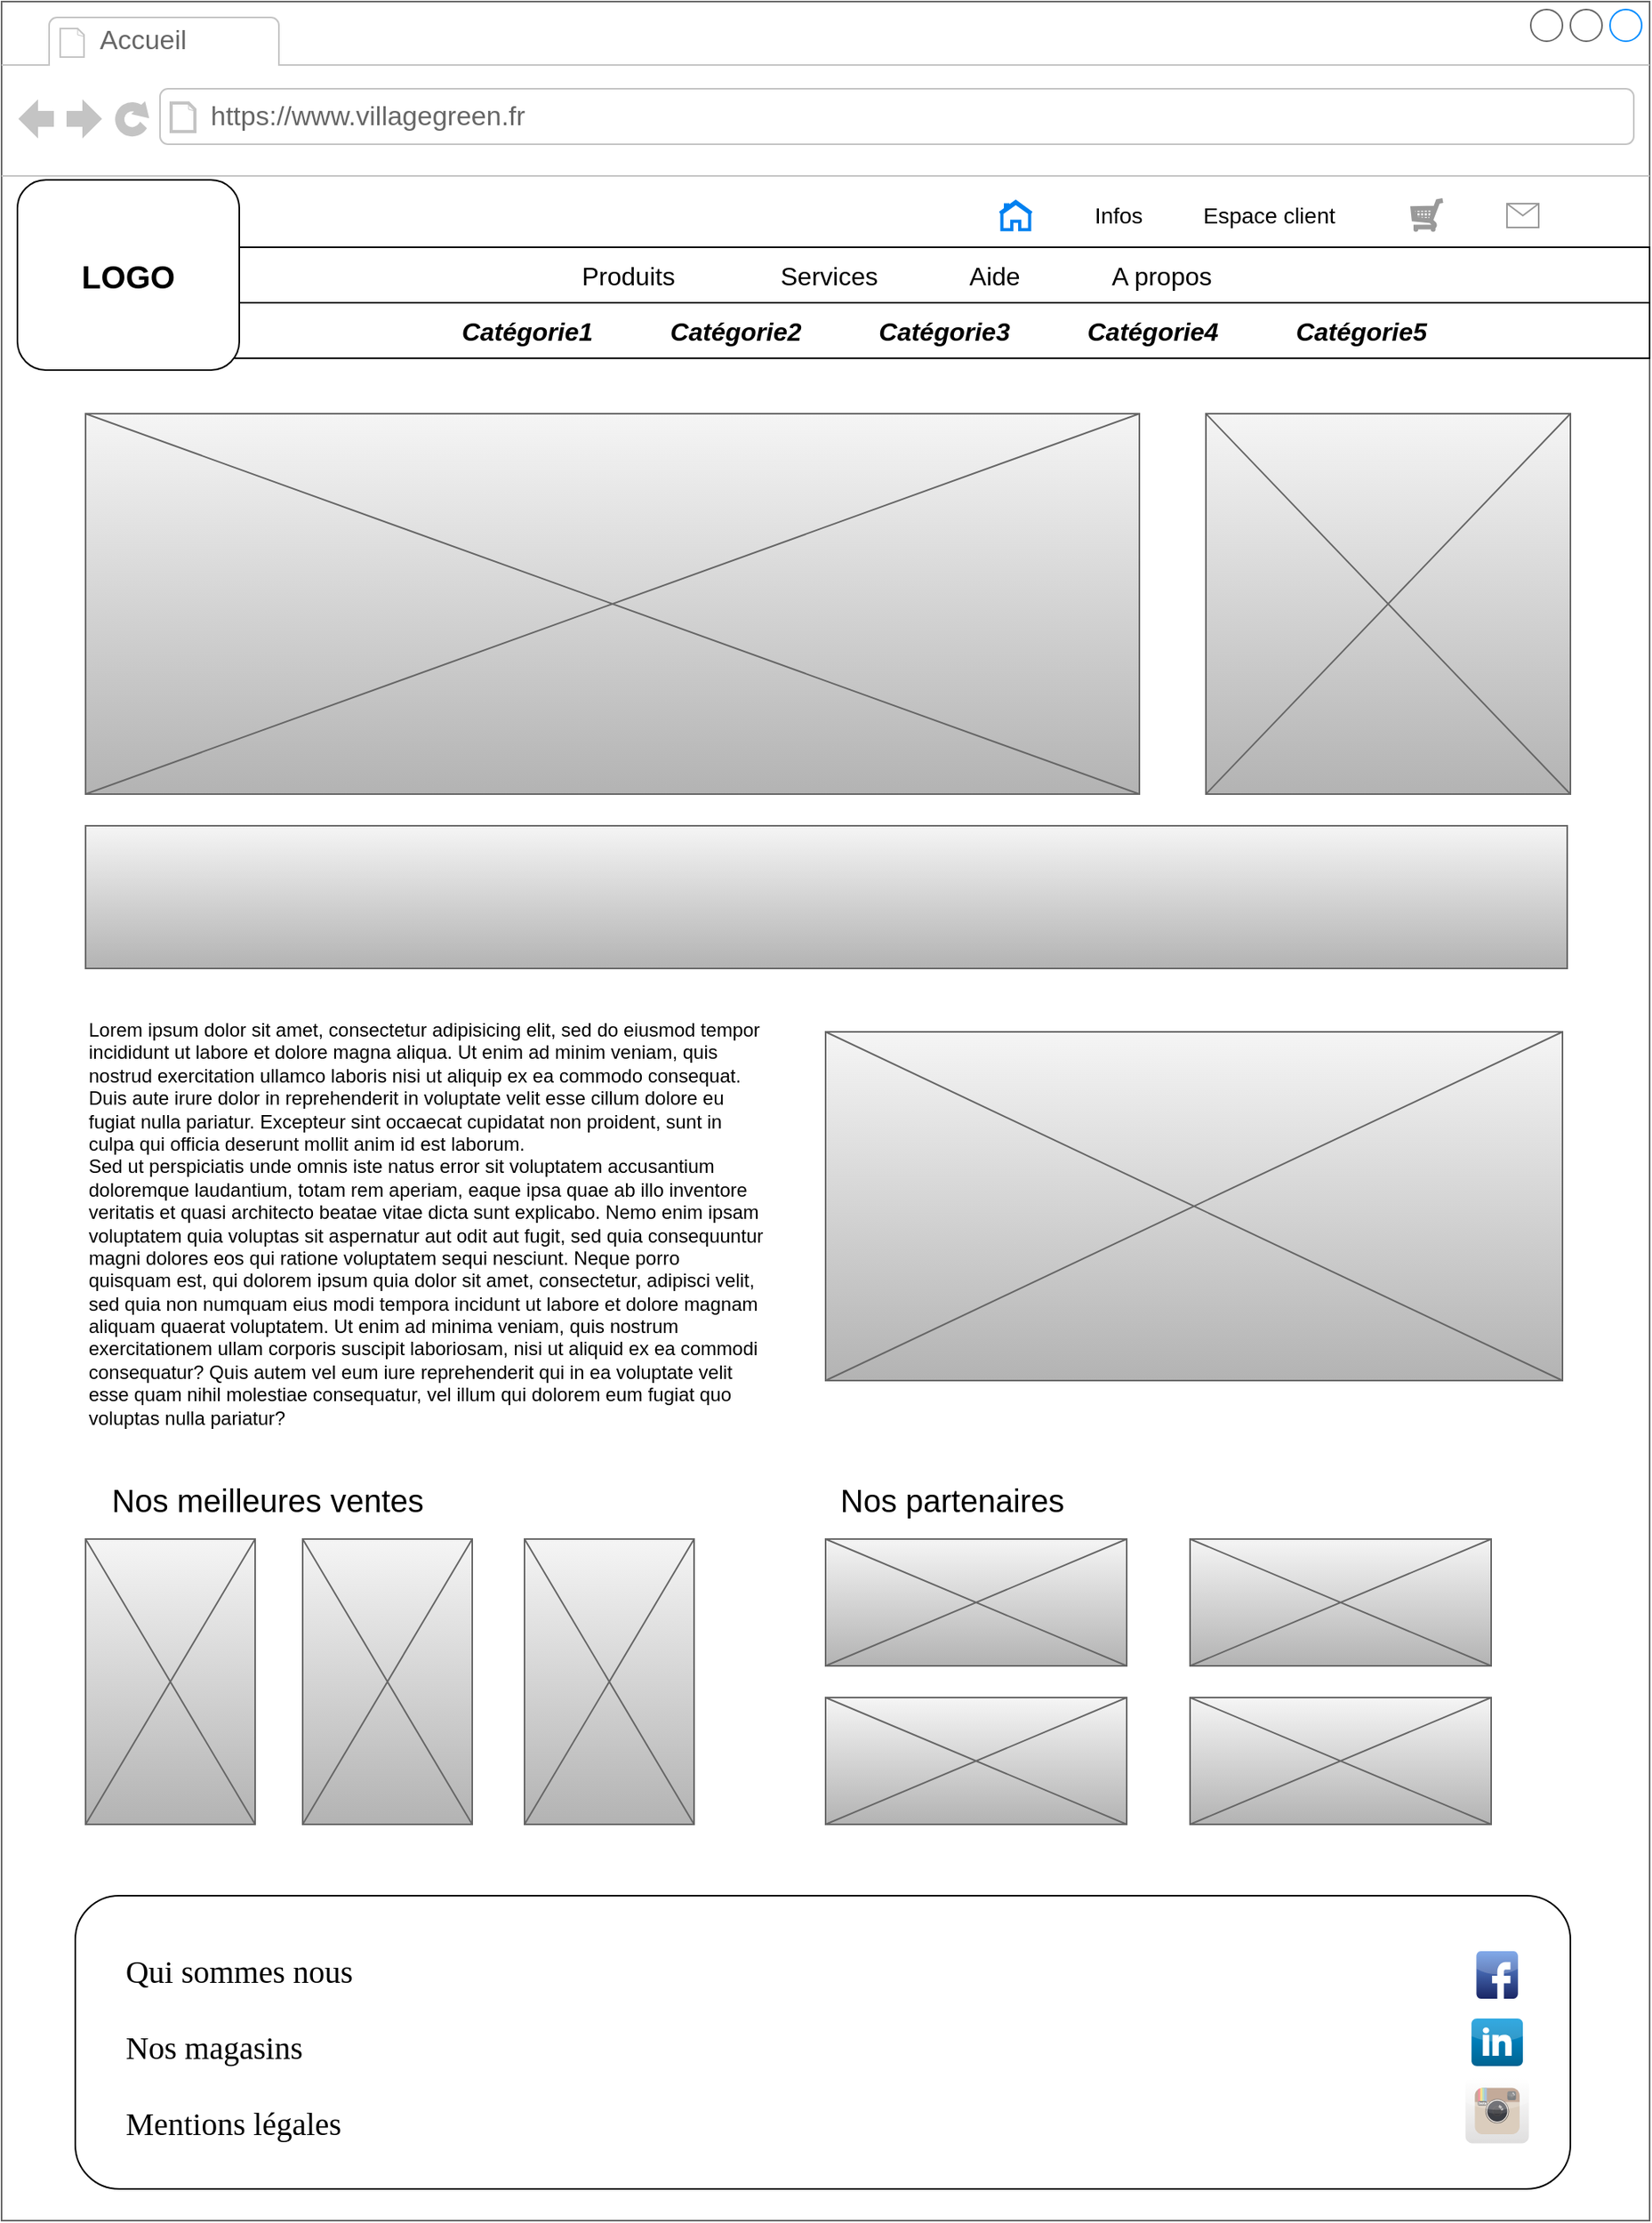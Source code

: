 <mxfile version="16.1.0" type="device"><diagram id="g_7u8jzMnguqBYFt4zFA" name="Page-1"><mxGraphModel dx="1905" dy="1058" grid="1" gridSize="10" guides="1" tooltips="1" connect="1" arrows="1" fold="1" page="1" pageScale="1" pageWidth="1100" pageHeight="850" math="0" shadow="0"><root><mxCell id="0"/><mxCell id="1" parent="0"/><mxCell id="o-jK1kd1xh6poDkrr0xg-1" value="" style="strokeWidth=1;shadow=0;dashed=0;align=center;html=1;shape=mxgraph.mockup.containers.browserWindow;rSize=0;strokeColor=#666666;strokeColor2=#008cff;strokeColor3=#c4c4c4;mainText=,;recursiveResize=0;fontSize=20;" vertex="1" parent="1"><mxGeometry x="30" y="50" width="1040" height="1400" as="geometry"/></mxCell><mxCell id="o-jK1kd1xh6poDkrr0xg-2" value="Accueil" style="strokeWidth=1;shadow=0;dashed=0;align=center;html=1;shape=mxgraph.mockup.containers.anchor;fontSize=17;fontColor=#666666;align=left;" vertex="1" parent="o-jK1kd1xh6poDkrr0xg-1"><mxGeometry x="60" y="12" width="110" height="26" as="geometry"/></mxCell><mxCell id="o-jK1kd1xh6poDkrr0xg-3" value="https://www.villagegreen.fr" style="strokeWidth=1;shadow=0;dashed=0;align=center;html=1;shape=mxgraph.mockup.containers.anchor;rSize=0;fontSize=17;fontColor=#666666;align=left;" vertex="1" parent="o-jK1kd1xh6poDkrr0xg-1"><mxGeometry x="130" y="60" width="250" height="26" as="geometry"/></mxCell><mxCell id="o-jK1kd1xh6poDkrr0xg-8" value="Infos" style="text;html=1;strokeColor=none;fillColor=none;align=center;verticalAlign=middle;whiteSpace=wrap;rounded=0;fontSize=14;" vertex="1" parent="o-jK1kd1xh6poDkrr0xg-1"><mxGeometry x="660" y="120" width="90" height="30" as="geometry"/></mxCell><mxCell id="o-jK1kd1xh6poDkrr0xg-9" value="Espace client" style="text;html=1;strokeColor=none;fillColor=none;align=center;verticalAlign=middle;whiteSpace=wrap;rounded=0;fontSize=14;" vertex="1" parent="o-jK1kd1xh6poDkrr0xg-1"><mxGeometry x="740" y="120" width="120" height="30" as="geometry"/></mxCell><mxCell id="o-jK1kd1xh6poDkrr0xg-10" value="" style="verticalLabelPosition=bottom;shadow=0;dashed=0;align=center;html=1;verticalAlign=top;strokeWidth=1;shape=mxgraph.mockup.misc.shoppingCart;strokeColor=#999999;fontSize=20;" vertex="1" parent="o-jK1kd1xh6poDkrr0xg-1"><mxGeometry x="890" y="125" width="20" height="20" as="geometry"/></mxCell><mxCell id="o-jK1kd1xh6poDkrr0xg-11" value="" style="rounded=0;whiteSpace=wrap;html=1;fontSize=20;" vertex="1" parent="o-jK1kd1xh6poDkrr0xg-1"><mxGeometry x="130" y="155" width="910" height="35" as="geometry"/></mxCell><mxCell id="o-jK1kd1xh6poDkrr0xg-13" value="Produits&amp;nbsp; &amp;nbsp; &amp;nbsp; &amp;nbsp; &amp;nbsp; &amp;nbsp; &amp;nbsp; &amp;nbsp;Services&amp;nbsp; &amp;nbsp; &amp;nbsp; &amp;nbsp; &amp;nbsp; &amp;nbsp; &amp;nbsp;Aide&amp;nbsp; &amp;nbsp; &amp;nbsp; &amp;nbsp; &amp;nbsp; &amp;nbsp; &amp;nbsp;A propos" style="text;html=1;strokeColor=none;fillColor=none;align=center;verticalAlign=middle;whiteSpace=wrap;rounded=0;fontSize=16;" vertex="1" parent="o-jK1kd1xh6poDkrr0xg-1"><mxGeometry x="170" y="162.5" width="790" height="20" as="geometry"/></mxCell><mxCell id="o-jK1kd1xh6poDkrr0xg-14" value="" style="rounded=0;whiteSpace=wrap;html=1;fontSize=14;" vertex="1" parent="o-jK1kd1xh6poDkrr0xg-1"><mxGeometry x="130" y="190" width="910" height="35" as="geometry"/></mxCell><mxCell id="o-jK1kd1xh6poDkrr0xg-15" value="&lt;b&gt;&lt;font style=&quot;font-size: 20px&quot;&gt;LOGO&lt;/font&gt;&lt;/b&gt;" style="rounded=1;whiteSpace=wrap;html=1;fontSize=14;" vertex="1" parent="o-jK1kd1xh6poDkrr0xg-1"><mxGeometry x="10" y="112.5" width="140" height="120" as="geometry"/></mxCell><mxCell id="o-jK1kd1xh6poDkrr0xg-17" value="" style="html=1;verticalLabelPosition=bottom;align=center;labelBackgroundColor=#ffffff;verticalAlign=top;strokeWidth=2;strokeColor=#0080F0;shadow=0;dashed=0;shape=mxgraph.ios7.icons.home;fontSize=14;" vertex="1" parent="o-jK1kd1xh6poDkrr0xg-1"><mxGeometry x="630" y="126.13" width="20" height="17.75" as="geometry"/></mxCell><mxCell id="o-jK1kd1xh6poDkrr0xg-16" value="Catégorie1&amp;nbsp; &amp;nbsp; &amp;nbsp; &amp;nbsp; &amp;nbsp; &amp;nbsp;Catégorie2&amp;nbsp; &amp;nbsp; &amp;nbsp; &amp;nbsp; &amp;nbsp; &amp;nbsp;Catégorie3&amp;nbsp; &amp;nbsp; &amp;nbsp; &amp;nbsp; &amp;nbsp; &amp;nbsp;Catégorie4&amp;nbsp; &amp;nbsp; &amp;nbsp; &amp;nbsp; &amp;nbsp; &amp;nbsp;Catégorie5" style="text;html=1;strokeColor=none;fillColor=none;align=center;verticalAlign=middle;whiteSpace=wrap;rounded=0;fontSize=16;fontStyle=3" vertex="1" parent="o-jK1kd1xh6poDkrr0xg-1"><mxGeometry x="190" y="198.75" width="810" height="17.5" as="geometry"/></mxCell><mxCell id="o-jK1kd1xh6poDkrr0xg-19" value="" style="verticalLabelPosition=bottom;shadow=0;dashed=0;align=center;html=1;verticalAlign=top;strokeWidth=1;shape=mxgraph.mockup.graphics.simpleIcon;strokeColor=#666666;fontSize=16;fillColor=#f5f5f5;gradientColor=#b3b3b3;" vertex="1" parent="o-jK1kd1xh6poDkrr0xg-1"><mxGeometry x="53" y="260" width="665" height="240" as="geometry"/></mxCell><mxCell id="o-jK1kd1xh6poDkrr0xg-20" value="" style="verticalLabelPosition=bottom;shadow=0;dashed=0;align=center;html=1;verticalAlign=top;strokeWidth=1;shape=mxgraph.mockup.graphics.simpleIcon;strokeColor=#666666;fontSize=16;fillColor=#f5f5f5;gradientColor=#b3b3b3;" vertex="1" parent="o-jK1kd1xh6poDkrr0xg-1"><mxGeometry x="760" y="260" width="230" height="240" as="geometry"/></mxCell><mxCell id="o-jK1kd1xh6poDkrr0xg-21" value="" style="rounded=0;whiteSpace=wrap;html=1;fontSize=16;labelBackgroundColor=none;fillColor=#f5f5f5;strokeColor=#666666;gradientColor=#b3b3b3;" vertex="1" parent="o-jK1kd1xh6poDkrr0xg-1"><mxGeometry x="53" y="520" width="935" height="90" as="geometry"/></mxCell><mxCell id="o-jK1kd1xh6poDkrr0xg-22" value="" style="verticalLabelPosition=bottom;shadow=0;dashed=0;align=center;html=1;verticalAlign=top;strokeWidth=1;shape=mxgraph.mockup.graphics.simpleIcon;strokeColor=#666666;labelBackgroundColor=none;fontSize=20;fillColor=#f5f5f5;gradientColor=#b3b3b3;" vertex="1" parent="o-jK1kd1xh6poDkrr0xg-1"><mxGeometry x="520" y="650" width="465" height="220" as="geometry"/></mxCell><mxCell id="o-jK1kd1xh6poDkrr0xg-23" value="" style="verticalLabelPosition=bottom;shadow=0;dashed=0;align=center;html=1;verticalAlign=top;strokeWidth=1;shape=mxgraph.mockup.misc.mail2;strokeColor=#999999;labelBackgroundColor=none;fontSize=20;" vertex="1" parent="o-jK1kd1xh6poDkrr0xg-1"><mxGeometry x="950" y="127.5" width="20" height="15" as="geometry"/></mxCell><mxCell id="o-jK1kd1xh6poDkrr0xg-24" value="Lorem ipsum dolor sit amet, consectetur adipisicing elit, sed do eiusmod tempor incididunt ut labore et dolore magna aliqua. Ut enim ad minim veniam, quis nostrud exercitation ullamco laboris nisi ut aliquip ex ea commodo consequat. Duis aute irure dolor in reprehenderit in voluptate velit esse cillum dolore eu fugiat nulla pariatur. Excepteur sint occaecat cupidatat non proident, sunt in culpa qui officia deserunt mollit anim id est laborum.&#10;Sed ut perspiciatis unde omnis iste natus error sit voluptatem accusantium doloremque laudantium, totam rem aperiam, eaque ipsa quae ab illo inventore veritatis et quasi architecto beatae vitae dicta sunt explicabo. Nemo enim ipsam voluptatem quia voluptas sit aspernatur aut odit aut fugit, sed quia consequuntur magni dolores eos qui ratione voluptatem sequi nesciunt. Neque porro quisquam est, qui dolorem ipsum quia dolor sit amet, consectetur, adipisci velit, sed quia non numquam eius modi tempora incidunt ut labore et dolore magnam aliquam quaerat voluptatem. Ut enim ad minima veniam, quis nostrum exercitationem ullam corporis suscipit laboriosam, nisi ut aliquid ex ea commodi consequatur? Quis autem vel eum iure reprehenderit qui in ea voluptate velit esse quam nihil molestiae consequatur, vel illum qui dolorem eum fugiat quo voluptas nulla pariatur?" style="text;spacingTop=-5;whiteSpace=wrap;html=1;align=left;fontSize=12;fontFamily=Helvetica;fillColor=none;strokeColor=none;labelBackgroundColor=none;" vertex="1" parent="o-jK1kd1xh6poDkrr0xg-1"><mxGeometry x="53" y="640" width="430" height="260" as="geometry"/></mxCell><mxCell id="o-jK1kd1xh6poDkrr0xg-28" value="" style="verticalLabelPosition=bottom;shadow=0;dashed=0;align=center;html=1;verticalAlign=top;strokeWidth=1;shape=mxgraph.mockup.graphics.simpleIcon;strokeColor=#666666;labelBackgroundColor=none;fontSize=20;fillColor=#f5f5f5;gradientColor=#b3b3b3;" vertex="1" parent="o-jK1kd1xh6poDkrr0xg-1"><mxGeometry x="53" y="970" width="107" height="180" as="geometry"/></mxCell><mxCell id="o-jK1kd1xh6poDkrr0xg-29" value="" style="verticalLabelPosition=bottom;shadow=0;dashed=0;align=center;html=1;verticalAlign=top;strokeWidth=1;shape=mxgraph.mockup.graphics.simpleIcon;strokeColor=#666666;labelBackgroundColor=none;fontSize=20;fillColor=#f5f5f5;gradientColor=#b3b3b3;" vertex="1" parent="o-jK1kd1xh6poDkrr0xg-1"><mxGeometry x="190" y="970" width="107" height="180" as="geometry"/></mxCell><mxCell id="o-jK1kd1xh6poDkrr0xg-31" value="" style="verticalLabelPosition=bottom;shadow=0;dashed=0;align=center;html=1;verticalAlign=top;strokeWidth=1;shape=mxgraph.mockup.graphics.simpleIcon;strokeColor=#666666;labelBackgroundColor=none;fontSize=20;fillColor=#f5f5f5;gradientColor=#b3b3b3;" vertex="1" parent="o-jK1kd1xh6poDkrr0xg-1"><mxGeometry x="330" y="970" width="107" height="180" as="geometry"/></mxCell><mxCell id="o-jK1kd1xh6poDkrr0xg-33" value="Nos meilleures ventes" style="text;html=1;strokeColor=none;fillColor=none;align=center;verticalAlign=middle;whiteSpace=wrap;rounded=0;labelBackgroundColor=none;fontSize=20;" vertex="1" parent="o-jK1kd1xh6poDkrr0xg-1"><mxGeometry x="53" y="930" width="230" height="30" as="geometry"/></mxCell><mxCell id="o-jK1kd1xh6poDkrr0xg-43" value="" style="verticalLabelPosition=bottom;shadow=0;dashed=0;align=center;html=1;verticalAlign=top;strokeWidth=1;shape=mxgraph.mockup.graphics.simpleIcon;strokeColor=#666666;labelBackgroundColor=none;fontSize=20;fillColor=#f5f5f5;gradientColor=#b3b3b3;" vertex="1" parent="o-jK1kd1xh6poDkrr0xg-1"><mxGeometry x="520" y="970" width="190" height="80" as="geometry"/></mxCell><mxCell id="o-jK1kd1xh6poDkrr0xg-46" value="" style="verticalLabelPosition=bottom;shadow=0;dashed=0;align=center;html=1;verticalAlign=top;strokeWidth=1;shape=mxgraph.mockup.graphics.simpleIcon;strokeColor=#666666;labelBackgroundColor=none;fontSize=20;fillColor=#f5f5f5;gradientColor=#b3b3b3;" vertex="1" parent="o-jK1kd1xh6poDkrr0xg-1"><mxGeometry x="520" y="1070" width="190" height="80" as="geometry"/></mxCell><mxCell id="o-jK1kd1xh6poDkrr0xg-48" value="" style="verticalLabelPosition=bottom;shadow=0;dashed=0;align=center;html=1;verticalAlign=top;strokeWidth=1;shape=mxgraph.mockup.graphics.simpleIcon;strokeColor=#666666;labelBackgroundColor=none;fontSize=20;fillColor=#f5f5f5;gradientColor=#b3b3b3;" vertex="1" parent="o-jK1kd1xh6poDkrr0xg-1"><mxGeometry x="750" y="1070" width="190" height="80" as="geometry"/></mxCell><mxCell id="o-jK1kd1xh6poDkrr0xg-51" value="Nos partenaires" style="text;html=1;strokeColor=none;fillColor=none;align=center;verticalAlign=middle;whiteSpace=wrap;rounded=0;labelBackgroundColor=none;fontSize=20;" vertex="1" parent="o-jK1kd1xh6poDkrr0xg-1"><mxGeometry x="520" y="930" width="160" height="30" as="geometry"/></mxCell><mxCell id="o-jK1kd1xh6poDkrr0xg-52" value="" style="rounded=1;whiteSpace=wrap;html=1;labelBackgroundColor=none;fontSize=20;" vertex="1" parent="o-jK1kd1xh6poDkrr0xg-1"><mxGeometry x="46.5" y="1195" width="943.5" height="185" as="geometry"/></mxCell><mxCell id="o-jK1kd1xh6poDkrr0xg-53" value="Qui sommes nous&lt;br&gt;&lt;br&gt;&lt;div style=&quot;text-align: left&quot;&gt;&lt;span&gt;Nos magasins&lt;/span&gt;&lt;/div&gt;&lt;div style=&quot;text-align: left&quot;&gt;&lt;span&gt;&lt;br&gt;&lt;/span&gt;&lt;/div&gt;&lt;div style=&quot;text-align: left&quot;&gt;&lt;span&gt;Mentions légales&lt;/span&gt;&lt;/div&gt;" style="text;html=1;strokeColor=none;fillColor=none;align=center;verticalAlign=middle;whiteSpace=wrap;rounded=0;labelBackgroundColor=none;fontSize=20;fontFamily=Comic Sans MS;" vertex="1" parent="o-jK1kd1xh6poDkrr0xg-1"><mxGeometry x="60" y="1210" width="180" height="160" as="geometry"/></mxCell><mxCell id="o-jK1kd1xh6poDkrr0xg-54" value="" style="dashed=0;outlineConnect=0;html=1;align=center;labelPosition=center;verticalLabelPosition=bottom;verticalAlign=top;shape=mxgraph.webicons.linkedin;fillColor=#0095DB;gradientColor=#006391;labelBackgroundColor=none;fontFamily=Comic Sans MS;fontSize=20;" vertex="1" parent="o-jK1kd1xh6poDkrr0xg-1"><mxGeometry x="927.6" y="1272.5" width="32.4" height="30" as="geometry"/></mxCell><mxCell id="o-jK1kd1xh6poDkrr0xg-55" value="" style="dashed=0;outlineConnect=0;html=1;align=center;labelPosition=center;verticalLabelPosition=bottom;verticalAlign=top;shape=mxgraph.webicons.facebook;fillColor=#6294E4;gradientColor=#1A2665;labelBackgroundColor=none;fontFamily=Comic Sans MS;fontSize=20;" vertex="1" parent="o-jK1kd1xh6poDkrr0xg-1"><mxGeometry x="930.7" y="1230" width="26.2" height="30" as="geometry"/></mxCell><mxCell id="o-jK1kd1xh6poDkrr0xg-56" value="" style="dashed=0;outlineConnect=0;html=1;align=center;labelPosition=center;verticalLabelPosition=bottom;verticalAlign=top;shape=mxgraph.webicons.instagram;gradientColor=#DFDEDE;labelBackgroundColor=none;fontFamily=Comic Sans MS;fontSize=20;" vertex="1" parent="o-jK1kd1xh6poDkrr0xg-1"><mxGeometry x="923.8" y="1310" width="40" height="41.2" as="geometry"/></mxCell><mxCell id="o-jK1kd1xh6poDkrr0xg-44" value="" style="verticalLabelPosition=bottom;shadow=0;dashed=0;align=center;html=1;verticalAlign=top;strokeWidth=1;shape=mxgraph.mockup.graphics.simpleIcon;strokeColor=#666666;labelBackgroundColor=none;fontSize=20;fillColor=#f5f5f5;gradientColor=#b3b3b3;" vertex="1" parent="1"><mxGeometry x="780" y="1020" width="190" height="80" as="geometry"/></mxCell></root></mxGraphModel></diagram></mxfile>